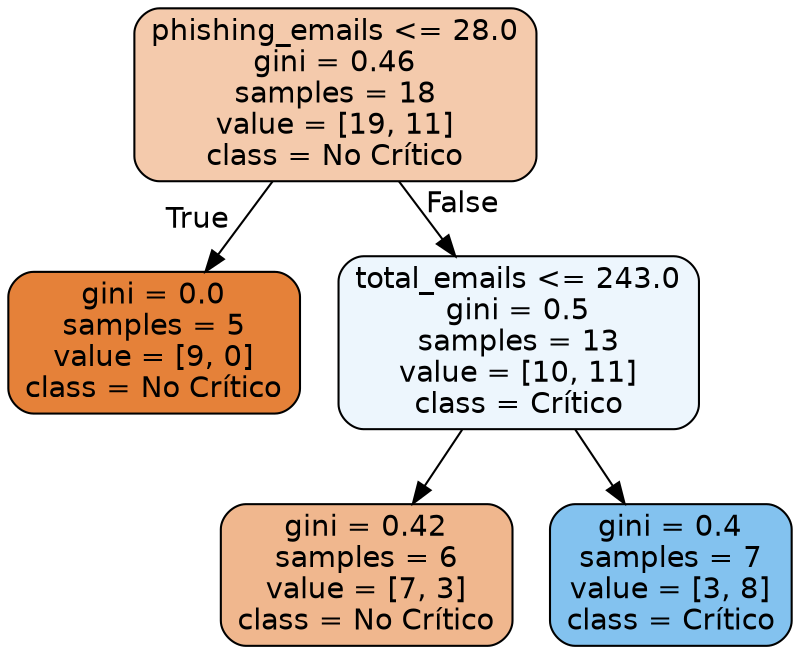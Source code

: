 digraph Tree {
node [shape=box, style="filled, rounded", color="black", fontname="helvetica"] ;
edge [fontname="helvetica"] ;
0 [label="phishing_emails <= 28.0\ngini = 0.46\nsamples = 18\nvalue = [19, 11]\nclass = No Crítico", fillcolor="#f4caac"] ;
1 [label="gini = 0.0\nsamples = 5\nvalue = [9, 0]\nclass = No Crítico", fillcolor="#e58139"] ;
0 -> 1 [labeldistance=2.5, labelangle=45, headlabel="True"] ;
2 [label="total_emails <= 243.0\ngini = 0.5\nsamples = 13\nvalue = [10, 11]\nclass = Crítico", fillcolor="#edf6fd"] ;
0 -> 2 [labeldistance=2.5, labelangle=-45, headlabel="False"] ;
3 [label="gini = 0.42\nsamples = 6\nvalue = [7, 3]\nclass = No Crítico", fillcolor="#f0b78e"] ;
2 -> 3 ;
4 [label="gini = 0.4\nsamples = 7\nvalue = [3, 8]\nclass = Crítico", fillcolor="#83c2ef"] ;
2 -> 4 ;
}